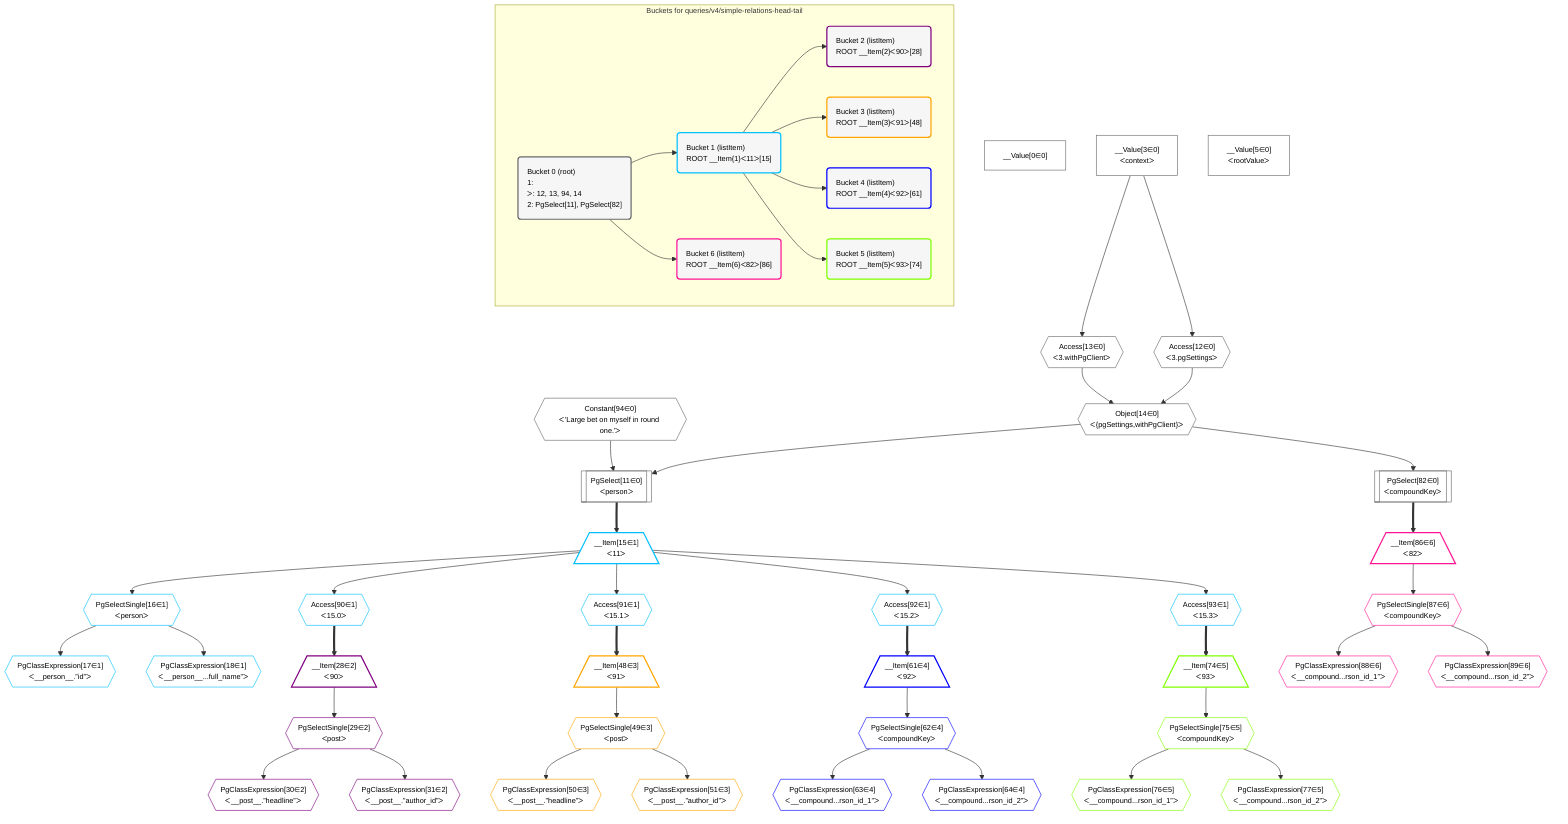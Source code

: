 %%{init: {'themeVariables': { 'fontSize': '12px'}}}%%
graph TD
    classDef path fill:#eee,stroke:#000,color:#000
    classDef plan fill:#fff,stroke-width:1px,color:#000
    classDef itemplan fill:#fff,stroke-width:2px,color:#000
    classDef unbatchedplan fill:#dff,stroke-width:1px,color:#000
    classDef sideeffectplan fill:#fcc,stroke-width:2px,color:#000
    classDef bucket fill:#f6f6f6,color:#000,stroke-width:2px,text-align:left


    %% define steps
    __Value0["__Value[0∈0]"]:::plan
    __Value3["__Value[3∈0]<br />ᐸcontextᐳ"]:::plan
    __Value5["__Value[5∈0]<br />ᐸrootValueᐳ"]:::plan
    Access12{{"Access[12∈0]<br />ᐸ3.pgSettingsᐳ"}}:::plan
    Access13{{"Access[13∈0]<br />ᐸ3.withPgClientᐳ"}}:::plan
    Object14{{"Object[14∈0]<br />ᐸ{pgSettings,withPgClient}ᐳ"}}:::plan
    Constant94{{"Constant[94∈0]<br />ᐸ'Large bet on myself in round one.'ᐳ"}}:::plan
    PgSelect11[["PgSelect[11∈0]<br />ᐸpersonᐳ"]]:::plan
    __Item15[/"__Item[15∈1]<br />ᐸ11ᐳ"\]:::itemplan
    PgSelectSingle16{{"PgSelectSingle[16∈1]<br />ᐸpersonᐳ"}}:::plan
    PgClassExpression17{{"PgClassExpression[17∈1]<br />ᐸ__person__.”id”ᐳ"}}:::plan
    PgClassExpression18{{"PgClassExpression[18∈1]<br />ᐸ__person__...full_name”ᐳ"}}:::plan
    Access90{{"Access[90∈1]<br />ᐸ15.0ᐳ"}}:::plan
    __Item28[/"__Item[28∈2]<br />ᐸ90ᐳ"\]:::itemplan
    PgSelectSingle29{{"PgSelectSingle[29∈2]<br />ᐸpostᐳ"}}:::plan
    PgClassExpression30{{"PgClassExpression[30∈2]<br />ᐸ__post__.”headline”ᐳ"}}:::plan
    PgClassExpression31{{"PgClassExpression[31∈2]<br />ᐸ__post__.”author_id”ᐳ"}}:::plan
    Access91{{"Access[91∈1]<br />ᐸ15.1ᐳ"}}:::plan
    __Item48[/"__Item[48∈3]<br />ᐸ91ᐳ"\]:::itemplan
    PgSelectSingle49{{"PgSelectSingle[49∈3]<br />ᐸpostᐳ"}}:::plan
    PgClassExpression50{{"PgClassExpression[50∈3]<br />ᐸ__post__.”headline”ᐳ"}}:::plan
    PgClassExpression51{{"PgClassExpression[51∈3]<br />ᐸ__post__.”author_id”ᐳ"}}:::plan
    Access92{{"Access[92∈1]<br />ᐸ15.2ᐳ"}}:::plan
    __Item61[/"__Item[61∈4]<br />ᐸ92ᐳ"\]:::itemplan
    PgSelectSingle62{{"PgSelectSingle[62∈4]<br />ᐸcompoundKeyᐳ"}}:::plan
    PgClassExpression63{{"PgClassExpression[63∈4]<br />ᐸ__compound...rson_id_1”ᐳ"}}:::plan
    PgClassExpression64{{"PgClassExpression[64∈4]<br />ᐸ__compound...rson_id_2”ᐳ"}}:::plan
    Access93{{"Access[93∈1]<br />ᐸ15.3ᐳ"}}:::plan
    __Item74[/"__Item[74∈5]<br />ᐸ93ᐳ"\]:::itemplan
    PgSelectSingle75{{"PgSelectSingle[75∈5]<br />ᐸcompoundKeyᐳ"}}:::plan
    PgClassExpression76{{"PgClassExpression[76∈5]<br />ᐸ__compound...rson_id_1”ᐳ"}}:::plan
    PgClassExpression77{{"PgClassExpression[77∈5]<br />ᐸ__compound...rson_id_2”ᐳ"}}:::plan
    PgSelect82[["PgSelect[82∈0]<br />ᐸcompoundKeyᐳ"]]:::plan
    __Item86[/"__Item[86∈6]<br />ᐸ82ᐳ"\]:::itemplan
    PgSelectSingle87{{"PgSelectSingle[87∈6]<br />ᐸcompoundKeyᐳ"}}:::plan
    PgClassExpression88{{"PgClassExpression[88∈6]<br />ᐸ__compound...rson_id_1”ᐳ"}}:::plan
    PgClassExpression89{{"PgClassExpression[89∈6]<br />ᐸ__compound...rson_id_2”ᐳ"}}:::plan

    %% plan dependencies
    __Value3 --> Access12
    __Value3 --> Access13
    Access12 & Access13 --> Object14
    Object14 & Constant94 --> PgSelect11
    PgSelect11 ==> __Item15
    __Item15 --> PgSelectSingle16
    PgSelectSingle16 --> PgClassExpression17
    PgSelectSingle16 --> PgClassExpression18
    __Item15 --> Access90
    Access90 ==> __Item28
    __Item28 --> PgSelectSingle29
    PgSelectSingle29 --> PgClassExpression30
    PgSelectSingle29 --> PgClassExpression31
    __Item15 --> Access91
    Access91 ==> __Item48
    __Item48 --> PgSelectSingle49
    PgSelectSingle49 --> PgClassExpression50
    PgSelectSingle49 --> PgClassExpression51
    __Item15 --> Access92
    Access92 ==> __Item61
    __Item61 --> PgSelectSingle62
    PgSelectSingle62 --> PgClassExpression63
    PgSelectSingle62 --> PgClassExpression64
    __Item15 --> Access93
    Access93 ==> __Item74
    __Item74 --> PgSelectSingle75
    PgSelectSingle75 --> PgClassExpression76
    PgSelectSingle75 --> PgClassExpression77
    Object14 --> PgSelect82
    PgSelect82 ==> __Item86
    __Item86 --> PgSelectSingle87
    PgSelectSingle87 --> PgClassExpression88
    PgSelectSingle87 --> PgClassExpression89

    subgraph "Buckets for queries/v4/simple-relations-head-tail"
    Bucket0("Bucket 0 (root)<br />1: <br />ᐳ: 12, 13, 94, 14<br />2: PgSelect[11], PgSelect[82]"):::bucket
    classDef bucket0 stroke:#696969
    class Bucket0,__Value0,__Value3,__Value5,PgSelect11,Access12,Access13,Object14,PgSelect82,Constant94 bucket0
    Bucket1("Bucket 1 (listItem)<br />ROOT __Item{1}ᐸ11ᐳ[15]"):::bucket
    classDef bucket1 stroke:#00bfff
    class Bucket1,__Item15,PgSelectSingle16,PgClassExpression17,PgClassExpression18,Access90,Access91,Access92,Access93 bucket1
    Bucket2("Bucket 2 (listItem)<br />ROOT __Item{2}ᐸ90ᐳ[28]"):::bucket
    classDef bucket2 stroke:#7f007f
    class Bucket2,__Item28,PgSelectSingle29,PgClassExpression30,PgClassExpression31 bucket2
    Bucket3("Bucket 3 (listItem)<br />ROOT __Item{3}ᐸ91ᐳ[48]"):::bucket
    classDef bucket3 stroke:#ffa500
    class Bucket3,__Item48,PgSelectSingle49,PgClassExpression50,PgClassExpression51 bucket3
    Bucket4("Bucket 4 (listItem)<br />ROOT __Item{4}ᐸ92ᐳ[61]"):::bucket
    classDef bucket4 stroke:#0000ff
    class Bucket4,__Item61,PgSelectSingle62,PgClassExpression63,PgClassExpression64 bucket4
    Bucket5("Bucket 5 (listItem)<br />ROOT __Item{5}ᐸ93ᐳ[74]"):::bucket
    classDef bucket5 stroke:#7fff00
    class Bucket5,__Item74,PgSelectSingle75,PgClassExpression76,PgClassExpression77 bucket5
    Bucket6("Bucket 6 (listItem)<br />ROOT __Item{6}ᐸ82ᐳ[86]"):::bucket
    classDef bucket6 stroke:#ff1493
    class Bucket6,__Item86,PgSelectSingle87,PgClassExpression88,PgClassExpression89 bucket6
    Bucket0 --> Bucket1 & Bucket6
    Bucket1 --> Bucket2 & Bucket3 & Bucket4 & Bucket5
    end